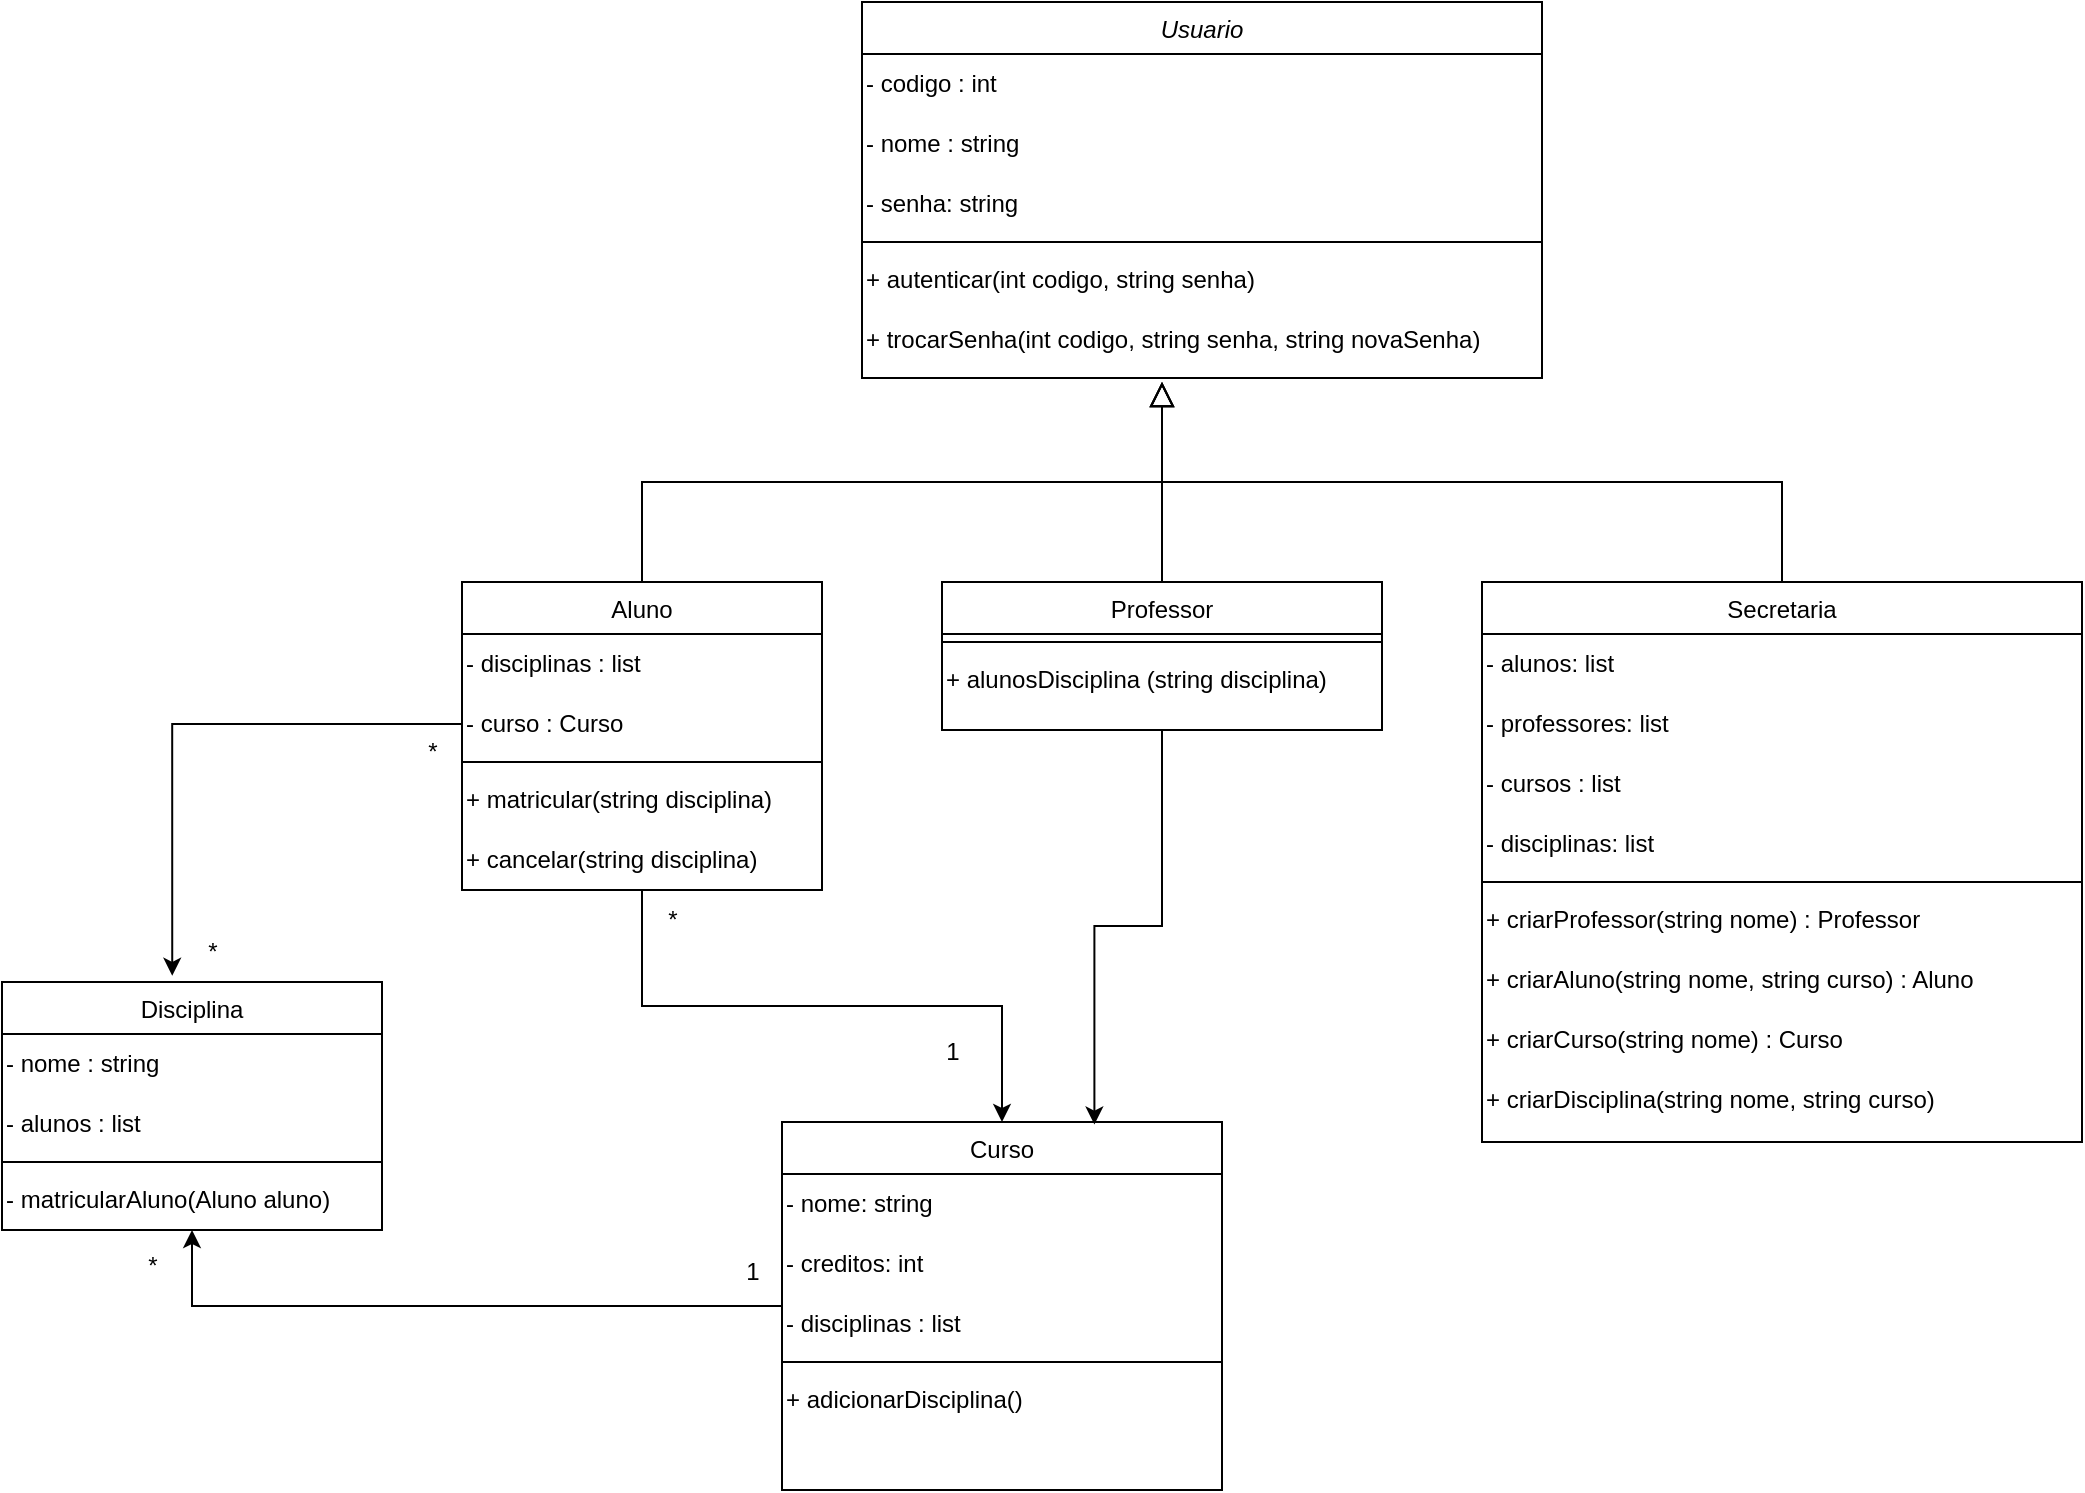 <mxfile version="28.1.1">
  <diagram id="C5RBs43oDa-KdzZeNtuy" name="Page-1">
    <mxGraphModel dx="1810" dy="543" grid="1" gridSize="10" guides="1" tooltips="1" connect="1" arrows="1" fold="1" page="1" pageScale="1" pageWidth="827" pageHeight="1169" math="0" shadow="0">
      <root>
        <mxCell id="WIyWlLk6GJQsqaUBKTNV-0" />
        <mxCell id="WIyWlLk6GJQsqaUBKTNV-1" parent="WIyWlLk6GJQsqaUBKTNV-0" />
        <mxCell id="zkfFHV4jXpPFQw0GAbJ--0" value="Usuario" style="swimlane;fontStyle=2;align=center;verticalAlign=top;childLayout=stackLayout;horizontal=1;startSize=26;horizontalStack=0;resizeParent=1;resizeLast=0;collapsible=1;marginBottom=0;rounded=0;shadow=0;strokeWidth=1;" parent="WIyWlLk6GJQsqaUBKTNV-1" vertex="1">
          <mxGeometry x="220" y="70" width="340" height="188" as="geometry">
            <mxRectangle x="230" y="140" width="160" height="26" as="alternateBounds" />
          </mxGeometry>
        </mxCell>
        <mxCell id="hUNn4TQI5RclX_ojKlK_-9" value="&lt;div&gt;- codigo : int&lt;br&gt;&lt;/div&gt;" style="text;html=1;align=left;verticalAlign=middle;resizable=0;points=[];autosize=1;strokeColor=none;fillColor=none;" vertex="1" parent="zkfFHV4jXpPFQw0GAbJ--0">
          <mxGeometry y="26" width="340" height="30" as="geometry" />
        </mxCell>
        <mxCell id="hUNn4TQI5RclX_ojKlK_-10" value="&lt;div&gt;- nome : string&lt;br&gt;&lt;/div&gt;" style="text;html=1;align=left;verticalAlign=middle;resizable=0;points=[];autosize=1;strokeColor=none;fillColor=none;" vertex="1" parent="zkfFHV4jXpPFQw0GAbJ--0">
          <mxGeometry y="56" width="340" height="30" as="geometry" />
        </mxCell>
        <mxCell id="hUNn4TQI5RclX_ojKlK_-11" value="&lt;div&gt;- senha: string&lt;br&gt;&lt;/div&gt;" style="text;html=1;align=left;verticalAlign=middle;resizable=0;points=[];autosize=1;strokeColor=none;fillColor=none;" vertex="1" parent="zkfFHV4jXpPFQw0GAbJ--0">
          <mxGeometry y="86" width="340" height="30" as="geometry" />
        </mxCell>
        <mxCell id="zkfFHV4jXpPFQw0GAbJ--4" value="" style="line;html=1;strokeWidth=1;align=left;verticalAlign=middle;spacingTop=-1;spacingLeft=3;spacingRight=3;rotatable=0;labelPosition=right;points=[];portConstraint=eastwest;" parent="zkfFHV4jXpPFQw0GAbJ--0" vertex="1">
          <mxGeometry y="116" width="340" height="8" as="geometry" />
        </mxCell>
        <mxCell id="hUNn4TQI5RclX_ojKlK_-12" value="+ autenticar(int codigo, string senha)" style="text;html=1;align=left;verticalAlign=middle;resizable=0;points=[];autosize=1;strokeColor=none;fillColor=none;" vertex="1" parent="zkfFHV4jXpPFQw0GAbJ--0">
          <mxGeometry y="124" width="340" height="30" as="geometry" />
        </mxCell>
        <mxCell id="hUNn4TQI5RclX_ojKlK_-13" value="+ trocarSenha(int codigo, string senha, string novaSenha)" style="text;html=1;align=left;verticalAlign=middle;resizable=0;points=[];autosize=1;strokeColor=none;fillColor=none;" vertex="1" parent="zkfFHV4jXpPFQw0GAbJ--0">
          <mxGeometry y="154" width="340" height="30" as="geometry" />
        </mxCell>
        <mxCell id="hUNn4TQI5RclX_ojKlK_-16" style="edgeStyle=orthogonalEdgeStyle;rounded=0;orthogonalLoop=1;jettySize=auto;html=1;entryX=0.5;entryY=0;entryDx=0;entryDy=0;" edge="1" parent="WIyWlLk6GJQsqaUBKTNV-1" source="zkfFHV4jXpPFQw0GAbJ--6" target="-hgrcaKnrmae-jqhwP5E-14">
          <mxGeometry relative="1" as="geometry" />
        </mxCell>
        <mxCell id="zkfFHV4jXpPFQw0GAbJ--6" value="Aluno" style="swimlane;fontStyle=0;align=center;verticalAlign=top;childLayout=stackLayout;horizontal=1;startSize=26;horizontalStack=0;resizeParent=1;resizeLast=0;collapsible=1;marginBottom=0;rounded=0;shadow=0;strokeWidth=1;" parent="WIyWlLk6GJQsqaUBKTNV-1" vertex="1">
          <mxGeometry x="20" y="360" width="180" height="154" as="geometry">
            <mxRectangle x="130" y="380" width="160" height="26" as="alternateBounds" />
          </mxGeometry>
        </mxCell>
        <mxCell id="hUNn4TQI5RclX_ojKlK_-23" value="- disciplinas : list" style="text;html=1;align=left;verticalAlign=middle;resizable=0;points=[];autosize=1;strokeColor=none;fillColor=none;strokeWidth=0;shadow=0;glass=0;" vertex="1" parent="zkfFHV4jXpPFQw0GAbJ--6">
          <mxGeometry y="26" width="180" height="30" as="geometry" />
        </mxCell>
        <mxCell id="hUNn4TQI5RclX_ojKlK_-28" value="- curso : Curso" style="text;html=1;align=left;verticalAlign=middle;resizable=0;points=[];autosize=1;strokeColor=none;fillColor=none;strokeWidth=0;shadow=0;glass=0;" vertex="1" parent="zkfFHV4jXpPFQw0GAbJ--6">
          <mxGeometry y="56" width="180" height="30" as="geometry" />
        </mxCell>
        <mxCell id="zkfFHV4jXpPFQw0GAbJ--9" value="" style="line;html=1;strokeWidth=1;align=left;verticalAlign=middle;spacingTop=-1;spacingLeft=3;spacingRight=3;rotatable=0;labelPosition=right;points=[];portConstraint=eastwest;" parent="zkfFHV4jXpPFQw0GAbJ--6" vertex="1">
          <mxGeometry y="86" width="180" height="8" as="geometry" />
        </mxCell>
        <mxCell id="hUNn4TQI5RclX_ojKlK_-21" value="+ matricular(string disciplina)" style="text;html=1;align=left;verticalAlign=middle;resizable=0;points=[];autosize=1;strokeColor=none;fillColor=none;strokeWidth=0;shadow=0;glass=0;" vertex="1" parent="zkfFHV4jXpPFQw0GAbJ--6">
          <mxGeometry y="94" width="180" height="30" as="geometry" />
        </mxCell>
        <mxCell id="hUNn4TQI5RclX_ojKlK_-22" value="+ cancelar(string disciplina)" style="text;html=1;align=left;verticalAlign=middle;resizable=0;points=[];autosize=1;strokeColor=none;fillColor=none;strokeWidth=0;shadow=0;glass=0;" vertex="1" parent="zkfFHV4jXpPFQw0GAbJ--6">
          <mxGeometry y="124" width="180" height="30" as="geometry" />
        </mxCell>
        <mxCell id="zkfFHV4jXpPFQw0GAbJ--12" value="" style="endArrow=block;endSize=10;endFill=0;shadow=0;strokeWidth=1;rounded=0;curved=0;edgeStyle=elbowEdgeStyle;elbow=vertical;" parent="WIyWlLk6GJQsqaUBKTNV-1" source="zkfFHV4jXpPFQw0GAbJ--6" edge="1">
          <mxGeometry width="160" relative="1" as="geometry">
            <mxPoint x="200" y="203" as="sourcePoint" />
            <mxPoint x="370" y="260" as="targetPoint" />
          </mxGeometry>
        </mxCell>
        <mxCell id="zkfFHV4jXpPFQw0GAbJ--13" value="Professor" style="swimlane;fontStyle=0;align=center;verticalAlign=top;childLayout=stackLayout;horizontal=1;startSize=26;horizontalStack=0;resizeParent=1;resizeLast=0;collapsible=1;marginBottom=0;rounded=0;shadow=0;strokeWidth=1;" parent="WIyWlLk6GJQsqaUBKTNV-1" vertex="1">
          <mxGeometry x="260" y="360" width="220" height="74" as="geometry">
            <mxRectangle x="340" y="380" width="170" height="26" as="alternateBounds" />
          </mxGeometry>
        </mxCell>
        <mxCell id="zkfFHV4jXpPFQw0GAbJ--15" value="" style="line;html=1;strokeWidth=1;align=left;verticalAlign=middle;spacingTop=-1;spacingLeft=3;spacingRight=3;rotatable=0;labelPosition=right;points=[];portConstraint=eastwest;" parent="zkfFHV4jXpPFQw0GAbJ--13" vertex="1">
          <mxGeometry y="26" width="220" height="8" as="geometry" />
        </mxCell>
        <mxCell id="hUNn4TQI5RclX_ojKlK_-25" value="&lt;div&gt;+ alunosDisciplina (string disciplina)&lt;/div&gt;" style="text;html=1;align=left;verticalAlign=middle;resizable=0;points=[];autosize=1;strokeColor=none;fillColor=none;strokeWidth=0;shadow=0;glass=0;" vertex="1" parent="zkfFHV4jXpPFQw0GAbJ--13">
          <mxGeometry y="34" width="220" height="30" as="geometry" />
        </mxCell>
        <mxCell id="zkfFHV4jXpPFQw0GAbJ--16" value="" style="endArrow=block;endSize=10;endFill=0;shadow=0;strokeWidth=1;rounded=0;curved=0;edgeStyle=elbowEdgeStyle;elbow=vertical;" parent="WIyWlLk6GJQsqaUBKTNV-1" source="zkfFHV4jXpPFQw0GAbJ--13" edge="1">
          <mxGeometry width="160" relative="1" as="geometry">
            <mxPoint x="210" y="373" as="sourcePoint" />
            <mxPoint x="370" y="260" as="targetPoint" />
          </mxGeometry>
        </mxCell>
        <mxCell id="-hgrcaKnrmae-jqhwP5E-0" value="Secretaria" style="swimlane;fontStyle=0;align=center;verticalAlign=top;childLayout=stackLayout;horizontal=1;startSize=26;horizontalStack=0;resizeParent=1;resizeLast=0;collapsible=1;marginBottom=0;rounded=0;shadow=0;strokeWidth=1;" parent="WIyWlLk6GJQsqaUBKTNV-1" vertex="1">
          <mxGeometry x="530" y="360" width="300" height="280" as="geometry">
            <mxRectangle x="340" y="380" width="170" height="26" as="alternateBounds" />
          </mxGeometry>
        </mxCell>
        <mxCell id="hUNn4TQI5RclX_ojKlK_-6" value="&lt;div&gt;- alunos: list&lt;/div&gt;" style="text;html=1;align=left;verticalAlign=middle;resizable=0;points=[];autosize=1;strokeColor=none;fillColor=none;" vertex="1" parent="-hgrcaKnrmae-jqhwP5E-0">
          <mxGeometry y="26" width="300" height="30" as="geometry" />
        </mxCell>
        <mxCell id="hUNn4TQI5RclX_ojKlK_-8" value="&lt;div&gt;- professores: list&lt;/div&gt;" style="text;html=1;align=left;verticalAlign=middle;resizable=0;points=[];autosize=1;strokeColor=none;fillColor=none;" vertex="1" parent="-hgrcaKnrmae-jqhwP5E-0">
          <mxGeometry y="56" width="300" height="30" as="geometry" />
        </mxCell>
        <mxCell id="hUNn4TQI5RclX_ojKlK_-7" value="&lt;div&gt;- cursos : list&lt;/div&gt;" style="text;html=1;align=left;verticalAlign=middle;resizable=0;points=[];autosize=1;strokeColor=none;fillColor=none;" vertex="1" parent="-hgrcaKnrmae-jqhwP5E-0">
          <mxGeometry y="86" width="300" height="30" as="geometry" />
        </mxCell>
        <mxCell id="hUNn4TQI5RclX_ojKlK_-19" value="&lt;div&gt;- disciplinas: list&lt;/div&gt;" style="text;html=1;align=left;verticalAlign=middle;resizable=0;points=[];autosize=1;strokeColor=none;fillColor=none;" vertex="1" parent="-hgrcaKnrmae-jqhwP5E-0">
          <mxGeometry y="116" width="300" height="30" as="geometry" />
        </mxCell>
        <mxCell id="-hgrcaKnrmae-jqhwP5E-2" value="" style="line;html=1;strokeWidth=1;align=left;verticalAlign=middle;spacingTop=-1;spacingLeft=3;spacingRight=3;rotatable=0;labelPosition=right;points=[];portConstraint=eastwest;" parent="-hgrcaKnrmae-jqhwP5E-0" vertex="1">
          <mxGeometry y="146" width="300" height="8" as="geometry" />
        </mxCell>
        <mxCell id="hUNn4TQI5RclX_ojKlK_-0" value="&lt;div&gt;+ criarProfessor(string nome) : Professor&lt;br&gt;&lt;/div&gt;" style="text;html=1;align=left;verticalAlign=middle;resizable=0;points=[];autosize=1;strokeColor=none;fillColor=none;" vertex="1" parent="-hgrcaKnrmae-jqhwP5E-0">
          <mxGeometry y="154" width="300" height="30" as="geometry" />
        </mxCell>
        <mxCell id="hUNn4TQI5RclX_ojKlK_-1" value="&lt;div&gt;+ criarAluno(string nome, string curso) : Aluno&lt;br&gt;&lt;/div&gt;" style="text;html=1;align=left;verticalAlign=middle;resizable=0;points=[];autosize=1;strokeColor=none;fillColor=none;" vertex="1" parent="-hgrcaKnrmae-jqhwP5E-0">
          <mxGeometry y="184" width="300" height="30" as="geometry" />
        </mxCell>
        <mxCell id="hUNn4TQI5RclX_ojKlK_-2" value="&lt;div&gt;+ criarCurso(string nome) : Curso&lt;br&gt;&lt;/div&gt;" style="text;html=1;align=left;verticalAlign=middle;resizable=0;points=[];autosize=1;strokeColor=none;fillColor=none;" vertex="1" parent="-hgrcaKnrmae-jqhwP5E-0">
          <mxGeometry y="214" width="300" height="30" as="geometry" />
        </mxCell>
        <mxCell id="hUNn4TQI5RclX_ojKlK_-3" value="&lt;div&gt;+ criarDisciplina(string nome, string curso)&lt;/div&gt;" style="text;html=1;align=left;verticalAlign=middle;resizable=0;points=[];autosize=1;strokeColor=none;fillColor=none;" vertex="1" parent="-hgrcaKnrmae-jqhwP5E-0">
          <mxGeometry y="244" width="300" height="30" as="geometry" />
        </mxCell>
        <mxCell id="-hgrcaKnrmae-jqhwP5E-3" style="edgeStyle=elbowEdgeStyle;rounded=0;orthogonalLoop=1;jettySize=auto;html=1;endArrow=block;endFill=0;endSize=10;elbow=vertical;" parent="WIyWlLk6GJQsqaUBKTNV-1" source="-hgrcaKnrmae-jqhwP5E-0" edge="1">
          <mxGeometry relative="1" as="geometry">
            <mxPoint x="370" y="260" as="targetPoint" />
          </mxGeometry>
        </mxCell>
        <mxCell id="-hgrcaKnrmae-jqhwP5E-5" value="Disciplina" style="swimlane;fontStyle=0;align=center;verticalAlign=top;childLayout=stackLayout;horizontal=1;startSize=26;horizontalStack=0;resizeParent=1;resizeLast=0;collapsible=1;marginBottom=0;rounded=0;shadow=0;strokeWidth=1;" parent="WIyWlLk6GJQsqaUBKTNV-1" vertex="1">
          <mxGeometry x="-210" y="560" width="190" height="124" as="geometry">
            <mxRectangle x="340" y="380" width="170" height="26" as="alternateBounds" />
          </mxGeometry>
        </mxCell>
        <mxCell id="hUNn4TQI5RclX_ojKlK_-26" value="- nome : string" style="text;html=1;align=left;verticalAlign=middle;resizable=0;points=[];autosize=1;strokeColor=none;fillColor=none;strokeWidth=0;shadow=0;glass=0;" vertex="1" parent="-hgrcaKnrmae-jqhwP5E-5">
          <mxGeometry y="26" width="190" height="30" as="geometry" />
        </mxCell>
        <mxCell id="hUNn4TQI5RclX_ojKlK_-27" value="- alunos : list" style="text;html=1;align=left;verticalAlign=middle;resizable=0;points=[];autosize=1;strokeColor=none;fillColor=none;strokeWidth=0;shadow=0;glass=0;" vertex="1" parent="-hgrcaKnrmae-jqhwP5E-5">
          <mxGeometry y="56" width="190" height="30" as="geometry" />
        </mxCell>
        <mxCell id="-hgrcaKnrmae-jqhwP5E-7" value="" style="line;html=1;strokeWidth=1;align=left;verticalAlign=middle;spacingTop=-1;spacingLeft=3;spacingRight=3;rotatable=0;labelPosition=right;points=[];portConstraint=eastwest;" parent="-hgrcaKnrmae-jqhwP5E-5" vertex="1">
          <mxGeometry y="86" width="190" height="8" as="geometry" />
        </mxCell>
        <mxCell id="hUNn4TQI5RclX_ojKlK_-34" value="- matricularAluno(Aluno aluno)" style="text;html=1;align=left;verticalAlign=middle;resizable=0;points=[];autosize=1;strokeColor=none;fillColor=none;strokeWidth=0;shadow=0;glass=0;" vertex="1" parent="-hgrcaKnrmae-jqhwP5E-5">
          <mxGeometry y="94" width="190" height="30" as="geometry" />
        </mxCell>
        <mxCell id="-hgrcaKnrmae-jqhwP5E-19" style="edgeStyle=orthogonalEdgeStyle;rounded=0;orthogonalLoop=1;jettySize=auto;html=1;entryX=0.5;entryY=1;entryDx=0;entryDy=0;" parent="WIyWlLk6GJQsqaUBKTNV-1" source="-hgrcaKnrmae-jqhwP5E-14" target="-hgrcaKnrmae-jqhwP5E-5" edge="1">
          <mxGeometry relative="1" as="geometry" />
        </mxCell>
        <mxCell id="-hgrcaKnrmae-jqhwP5E-14" value="Curso" style="swimlane;fontStyle=0;align=center;verticalAlign=top;childLayout=stackLayout;horizontal=1;startSize=26;horizontalStack=0;resizeParent=1;resizeLast=0;collapsible=1;marginBottom=0;rounded=0;shadow=0;strokeWidth=1;" parent="WIyWlLk6GJQsqaUBKTNV-1" vertex="1">
          <mxGeometry x="180" y="630" width="220" height="184" as="geometry">
            <mxRectangle x="340" y="380" width="170" height="26" as="alternateBounds" />
          </mxGeometry>
        </mxCell>
        <mxCell id="-hgrcaKnrmae-jqhwP5E-16" value="&lt;div align=&quot;left&quot;&gt;&lt;font&gt;&lt;span style=&quot;line-height: 0%;&quot;&gt;- nome: string&lt;br&gt;&lt;/span&gt;&lt;/font&gt;&lt;/div&gt;" style="text;html=1;align=left;verticalAlign=middle;resizable=0;points=[];autosize=1;strokeColor=none;fillColor=none;strokeWidth=0;shadow=0;glass=0;" parent="-hgrcaKnrmae-jqhwP5E-14" vertex="1">
          <mxGeometry y="26" width="220" height="30" as="geometry" />
        </mxCell>
        <mxCell id="-hgrcaKnrmae-jqhwP5E-18" value="&lt;div align=&quot;left&quot;&gt;- creditos: int&lt;/div&gt;" style="text;html=1;align=left;verticalAlign=middle;resizable=0;points=[];autosize=1;strokeColor=none;fillColor=none;strokeWidth=0;shadow=0;glass=0;" parent="-hgrcaKnrmae-jqhwP5E-14" vertex="1">
          <mxGeometry y="56" width="220" height="30" as="geometry" />
        </mxCell>
        <mxCell id="hUNn4TQI5RclX_ojKlK_-14" value="- disciplinas : list" style="text;html=1;align=left;verticalAlign=middle;resizable=0;points=[];autosize=1;strokeColor=none;fillColor=none;strokeWidth=0;shadow=0;glass=0;" vertex="1" parent="-hgrcaKnrmae-jqhwP5E-14">
          <mxGeometry y="86" width="220" height="30" as="geometry" />
        </mxCell>
        <mxCell id="-hgrcaKnrmae-jqhwP5E-15" value="" style="line;html=1;strokeWidth=1;align=left;verticalAlign=middle;spacingTop=-1;spacingLeft=3;spacingRight=3;rotatable=0;labelPosition=right;points=[];portConstraint=eastwest;" parent="-hgrcaKnrmae-jqhwP5E-14" vertex="1">
          <mxGeometry y="116" width="220" height="8" as="geometry" />
        </mxCell>
        <mxCell id="hUNn4TQI5RclX_ojKlK_-15" value="+ adicionarDisciplina()" style="text;html=1;align=left;verticalAlign=middle;resizable=0;points=[];autosize=1;strokeColor=none;fillColor=none;strokeWidth=0;shadow=0;glass=0;" vertex="1" parent="-hgrcaKnrmae-jqhwP5E-14">
          <mxGeometry y="124" width="220" height="30" as="geometry" />
        </mxCell>
        <mxCell id="hUNn4TQI5RclX_ojKlK_-17" style="edgeStyle=orthogonalEdgeStyle;rounded=0;orthogonalLoop=1;jettySize=auto;html=1;entryX=0.71;entryY=0.007;entryDx=0;entryDy=0;entryPerimeter=0;" edge="1" parent="WIyWlLk6GJQsqaUBKTNV-1" source="zkfFHV4jXpPFQw0GAbJ--13" target="-hgrcaKnrmae-jqhwP5E-14">
          <mxGeometry relative="1" as="geometry" />
        </mxCell>
        <mxCell id="hUNn4TQI5RclX_ojKlK_-29" value="*" style="text;html=1;align=center;verticalAlign=middle;resizable=0;points=[];autosize=1;strokeColor=none;fillColor=none;" vertex="1" parent="WIyWlLk6GJQsqaUBKTNV-1">
          <mxGeometry x="110" y="514" width="30" height="30" as="geometry" />
        </mxCell>
        <mxCell id="hUNn4TQI5RclX_ojKlK_-30" value="1" style="text;html=1;align=center;verticalAlign=middle;resizable=0;points=[];autosize=1;strokeColor=none;fillColor=none;" vertex="1" parent="WIyWlLk6GJQsqaUBKTNV-1">
          <mxGeometry x="250" y="580" width="30" height="30" as="geometry" />
        </mxCell>
        <mxCell id="hUNn4TQI5RclX_ojKlK_-31" value="1" style="text;html=1;align=center;verticalAlign=middle;resizable=0;points=[];autosize=1;strokeColor=none;fillColor=none;" vertex="1" parent="WIyWlLk6GJQsqaUBKTNV-1">
          <mxGeometry x="150" y="690" width="30" height="30" as="geometry" />
        </mxCell>
        <mxCell id="hUNn4TQI5RclX_ojKlK_-32" value="*" style="text;html=1;align=center;verticalAlign=middle;resizable=0;points=[];autosize=1;strokeColor=none;fillColor=none;fontStyle=0" vertex="1" parent="WIyWlLk6GJQsqaUBKTNV-1">
          <mxGeometry x="-150" y="687" width="30" height="30" as="geometry" />
        </mxCell>
        <mxCell id="hUNn4TQI5RclX_ojKlK_-33" style="edgeStyle=orthogonalEdgeStyle;rounded=0;orthogonalLoop=1;jettySize=auto;html=1;entryX=0.448;entryY=-0.025;entryDx=0;entryDy=0;entryPerimeter=0;" edge="1" parent="WIyWlLk6GJQsqaUBKTNV-1" source="hUNn4TQI5RclX_ojKlK_-28" target="-hgrcaKnrmae-jqhwP5E-5">
          <mxGeometry relative="1" as="geometry" />
        </mxCell>
        <mxCell id="hUNn4TQI5RclX_ojKlK_-35" value="*" style="text;html=1;align=center;verticalAlign=middle;resizable=0;points=[];autosize=1;strokeColor=none;fillColor=none;fontStyle=0" vertex="1" parent="WIyWlLk6GJQsqaUBKTNV-1">
          <mxGeometry x="-10" y="430" width="30" height="30" as="geometry" />
        </mxCell>
        <mxCell id="hUNn4TQI5RclX_ojKlK_-36" value="*" style="text;html=1;align=center;verticalAlign=middle;resizable=0;points=[];autosize=1;strokeColor=none;fillColor=none;fontStyle=0" vertex="1" parent="WIyWlLk6GJQsqaUBKTNV-1">
          <mxGeometry x="-120" y="530" width="30" height="30" as="geometry" />
        </mxCell>
      </root>
    </mxGraphModel>
  </diagram>
</mxfile>
